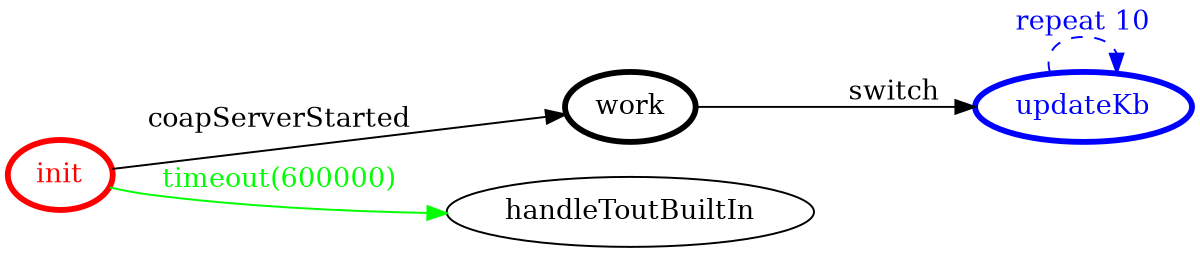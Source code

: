 /*
*
* A GraphViz DOT FSM description 
* Please use a GraphViz visualizer (like http://www.webgraphviz.com)
*  
*/

digraph finite_state_machine {
	rankdir=LR
	size="8,5"
	
	init [ color = red ][ fontcolor = red ][ penwidth = 3 ]
	work [ color = black ][ fontcolor = black ][ penwidth = 3 ]
	updateKb [ color = blue ][ fontcolor = blue ][ penwidth = 3 ]
	
	init -> work [ label = "coapServerStarted" ][ color = black ][ fontcolor = black ]
	init -> handleToutBuiltIn [ label = "timeout(600000)" ][ color = green ][ fontcolor = green ]
	updateKb -> updateKb [ label = "repeat 10"][ style = dashed ][ color = blue ][ fontcolor = blue ]
	work -> updateKb [ label = "switch" ][ color = black ][ fontcolor = black ]
}

